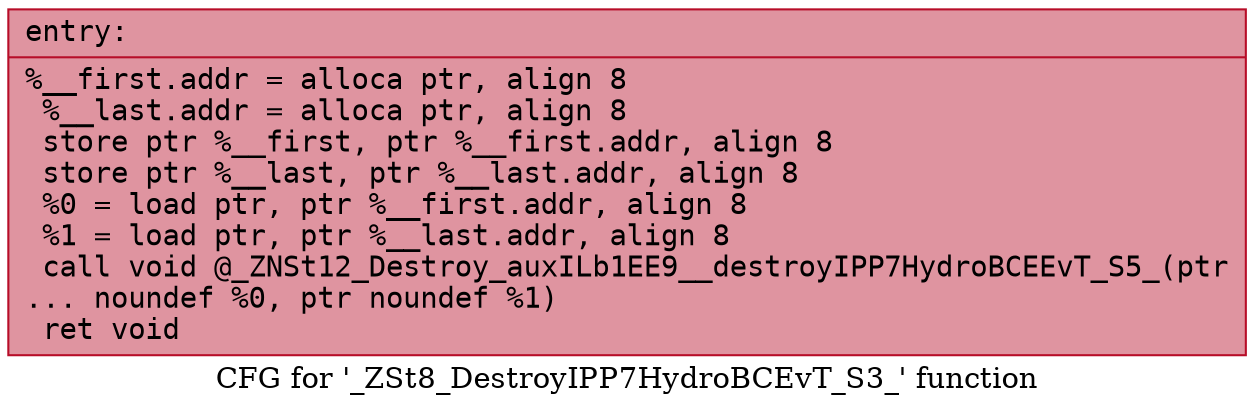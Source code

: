 digraph "CFG for '_ZSt8_DestroyIPP7HydroBCEvT_S3_' function" {
	label="CFG for '_ZSt8_DestroyIPP7HydroBCEvT_S3_' function";

	Node0x56186991d3e0 [shape=record,color="#b70d28ff", style=filled, fillcolor="#b70d2870" fontname="Courier",label="{entry:\l|  %__first.addr = alloca ptr, align 8\l  %__last.addr = alloca ptr, align 8\l  store ptr %__first, ptr %__first.addr, align 8\l  store ptr %__last, ptr %__last.addr, align 8\l  %0 = load ptr, ptr %__first.addr, align 8\l  %1 = load ptr, ptr %__last.addr, align 8\l  call void @_ZNSt12_Destroy_auxILb1EE9__destroyIPP7HydroBCEEvT_S5_(ptr\l... noundef %0, ptr noundef %1)\l  ret void\l}"];
}

